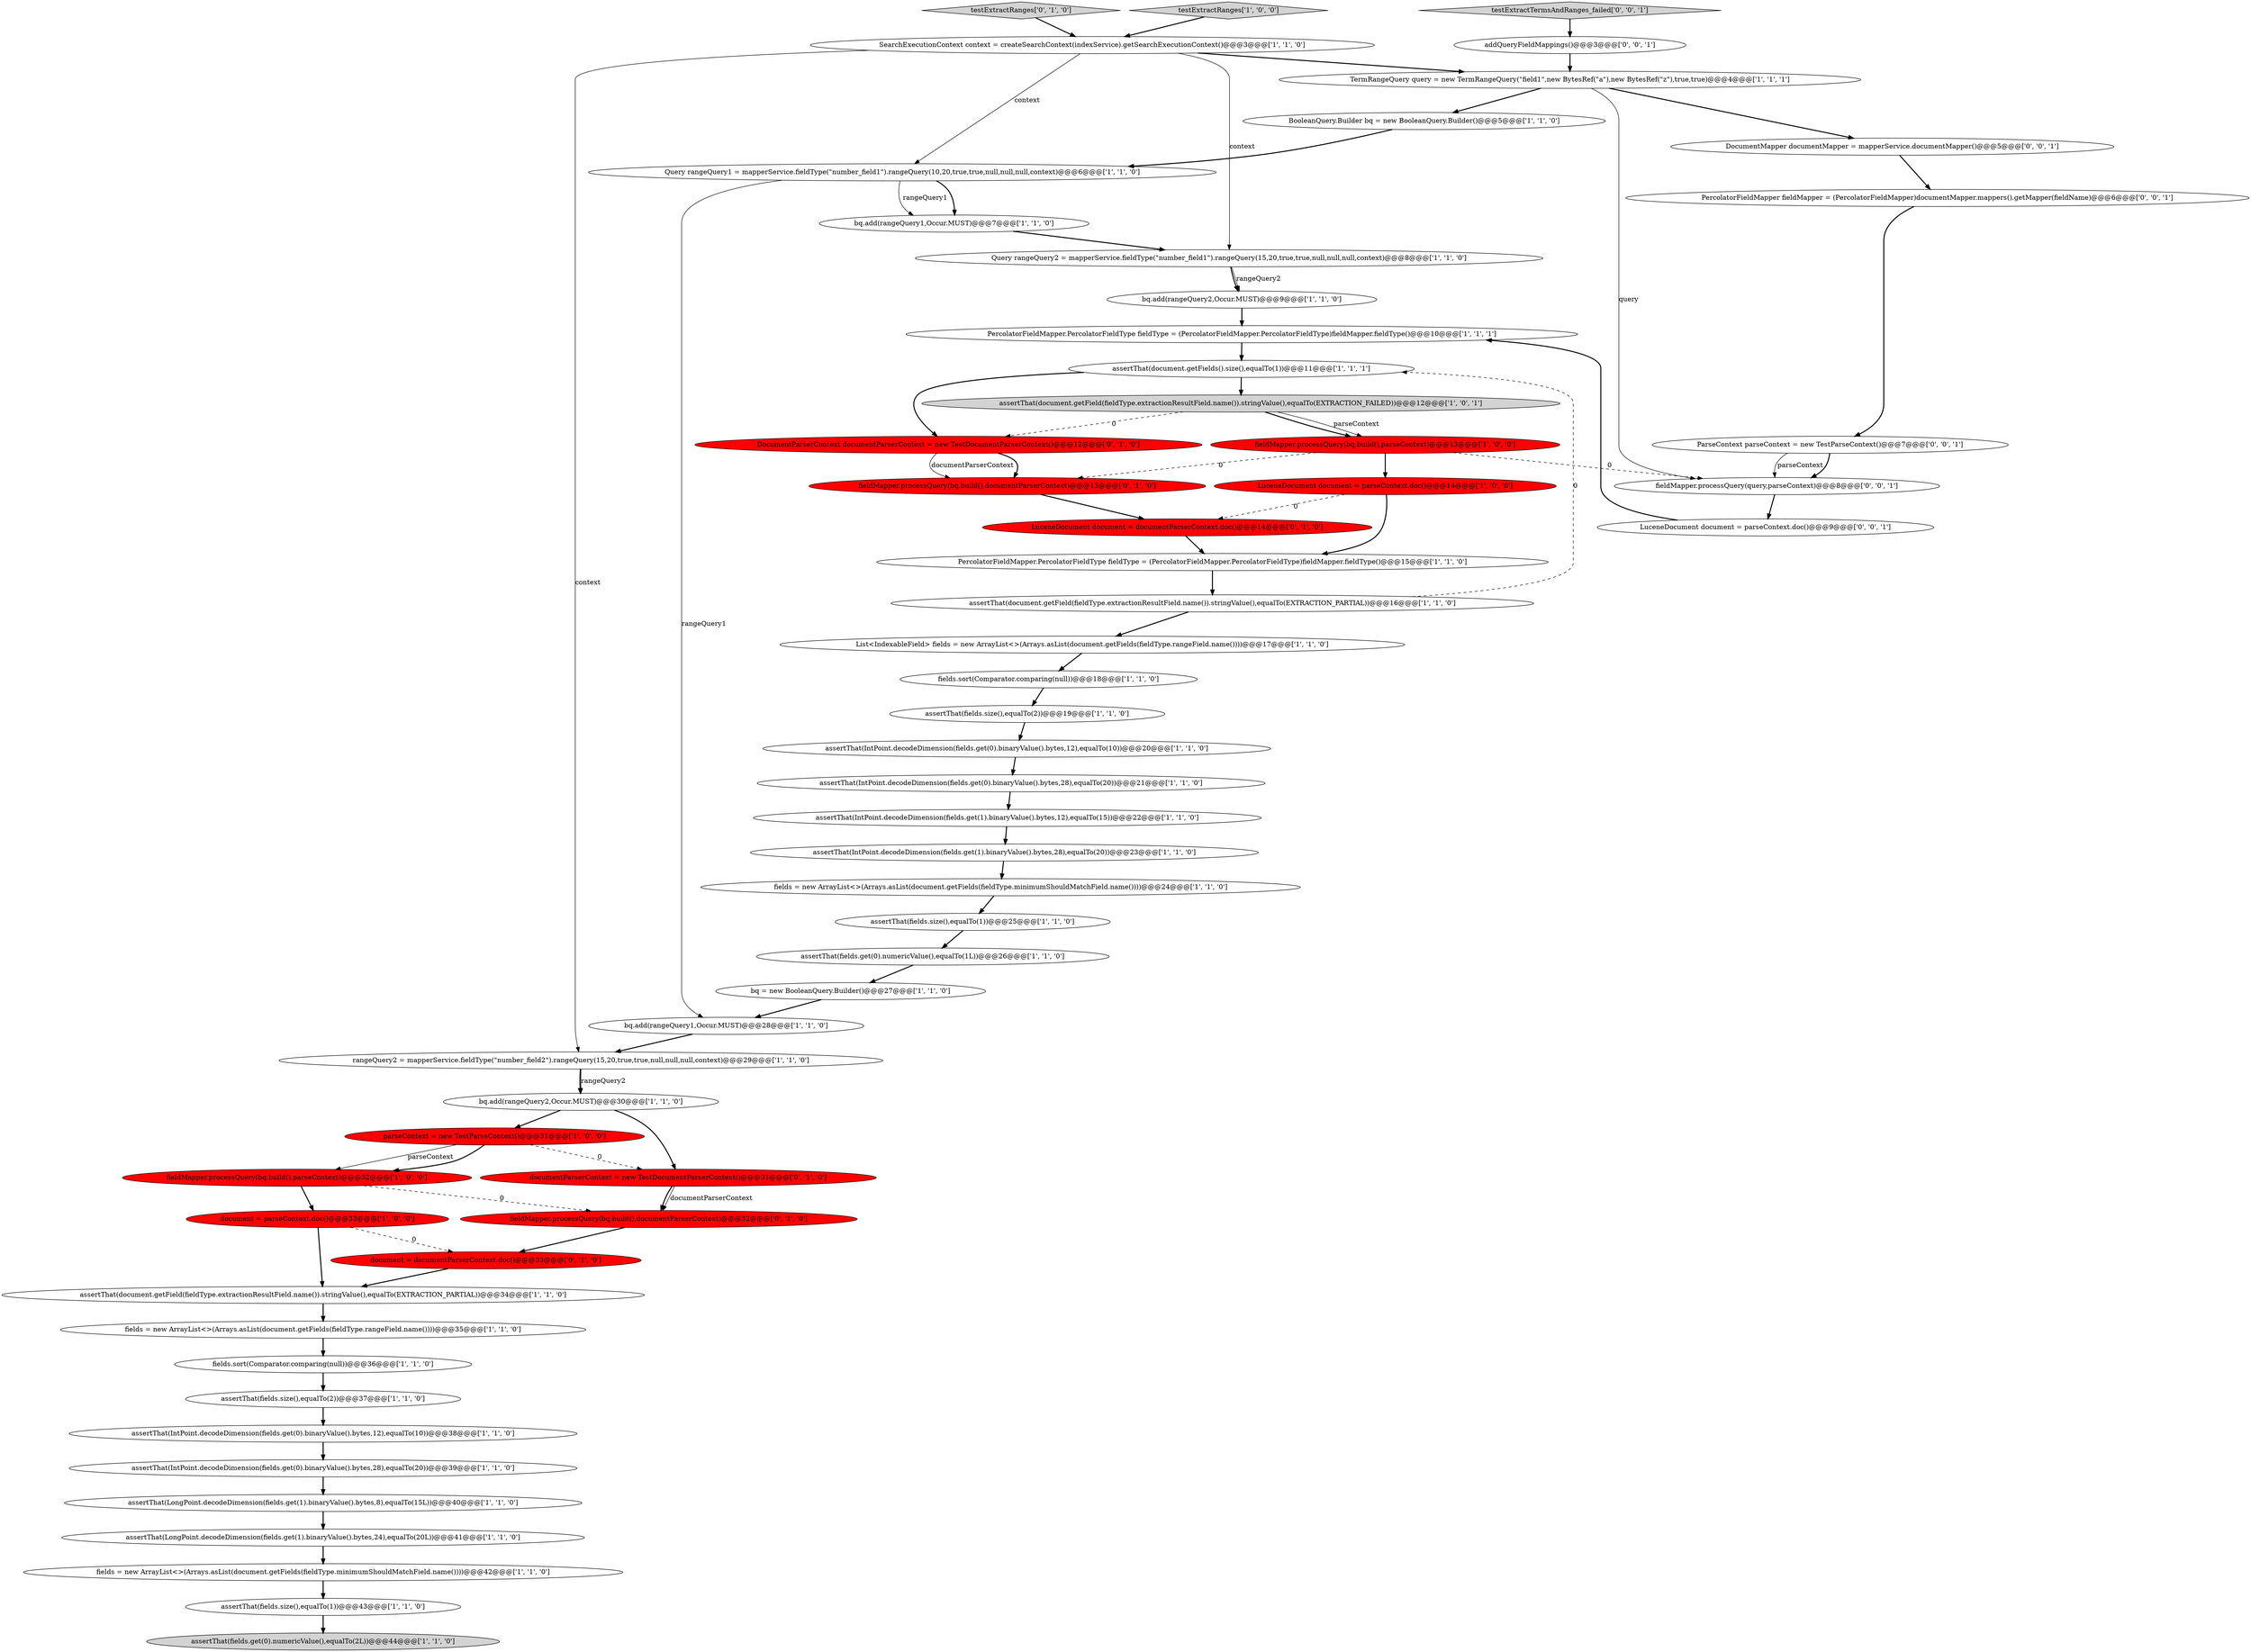 digraph {
3 [style = filled, label = "BooleanQuery.Builder bq = new BooleanQuery.Builder()@@@5@@@['1', '1', '0']", fillcolor = white, shape = ellipse image = "AAA0AAABBB1BBB"];
11 [style = filled, label = "bq.add(rangeQuery1,Occur.MUST)@@@7@@@['1', '1', '0']", fillcolor = white, shape = ellipse image = "AAA0AAABBB1BBB"];
18 [style = filled, label = "List<IndexableField> fields = new ArrayList<>(Arrays.asList(document.getFields(fieldType.rangeField.name())))@@@17@@@['1', '1', '0']", fillcolor = white, shape = ellipse image = "AAA0AAABBB1BBB"];
25 [style = filled, label = "fieldMapper.processQuery(bq.build(),parseContext)@@@13@@@['1', '0', '0']", fillcolor = red, shape = ellipse image = "AAA1AAABBB1BBB"];
37 [style = filled, label = "assertThat(IntPoint.decodeDimension(fields.get(1).binaryValue().bytes,28),equalTo(20))@@@23@@@['1', '1', '0']", fillcolor = white, shape = ellipse image = "AAA0AAABBB1BBB"];
55 [style = filled, label = "LuceneDocument document = parseContext.doc()@@@9@@@['0', '0', '1']", fillcolor = white, shape = ellipse image = "AAA0AAABBB3BBB"];
56 [style = filled, label = "addQueryFieldMappings()@@@3@@@['0', '0', '1']", fillcolor = white, shape = ellipse image = "AAA0AAABBB3BBB"];
6 [style = filled, label = "assertThat(fields.size(),equalTo(1))@@@43@@@['1', '1', '0']", fillcolor = white, shape = ellipse image = "AAA0AAABBB1BBB"];
14 [style = filled, label = "bq = new BooleanQuery.Builder()@@@27@@@['1', '1', '0']", fillcolor = white, shape = ellipse image = "AAA0AAABBB1BBB"];
36 [style = filled, label = "assertThat(fields.size(),equalTo(2))@@@19@@@['1', '1', '0']", fillcolor = white, shape = ellipse image = "AAA0AAABBB1BBB"];
38 [style = filled, label = "assertThat(document.getField(fieldType.extractionResultField.name()).stringValue(),equalTo(EXTRACTION_PARTIAL))@@@16@@@['1', '1', '0']", fillcolor = white, shape = ellipse image = "AAA0AAABBB1BBB"];
24 [style = filled, label = "PercolatorFieldMapper.PercolatorFieldType fieldType = (PercolatorFieldMapper.PercolatorFieldType)fieldMapper.fieldType()@@@15@@@['1', '1', '0']", fillcolor = white, shape = ellipse image = "AAA0AAABBB1BBB"];
26 [style = filled, label = "testExtractRanges['1', '0', '0']", fillcolor = lightgray, shape = diamond image = "AAA0AAABBB1BBB"];
21 [style = filled, label = "assertThat(LongPoint.decodeDimension(fields.get(1).binaryValue().bytes,24),equalTo(20L))@@@41@@@['1', '1', '0']", fillcolor = white, shape = ellipse image = "AAA0AAABBB1BBB"];
16 [style = filled, label = "assertThat(fields.size(),equalTo(2))@@@37@@@['1', '1', '0']", fillcolor = white, shape = ellipse image = "AAA0AAABBB1BBB"];
39 [style = filled, label = "bq.add(rangeQuery2,Occur.MUST)@@@9@@@['1', '1', '0']", fillcolor = white, shape = ellipse image = "AAA0AAABBB1BBB"];
35 [style = filled, label = "fields.sort(Comparator.comparing(null))@@@18@@@['1', '1', '0']", fillcolor = white, shape = ellipse image = "AAA0AAABBB1BBB"];
10 [style = filled, label = "SearchExecutionContext context = createSearchContext(indexService).getSearchExecutionContext()@@@3@@@['1', '1', '0']", fillcolor = white, shape = ellipse image = "AAA0AAABBB1BBB"];
49 [style = filled, label = "fieldMapper.processQuery(bq.build(),documentParserContext)@@@32@@@['0', '1', '0']", fillcolor = red, shape = ellipse image = "AAA1AAABBB2BBB"];
53 [style = filled, label = "testExtractTermsAndRanges_failed['0', '0', '1']", fillcolor = lightgray, shape = diamond image = "AAA0AAABBB3BBB"];
2 [style = filled, label = "PercolatorFieldMapper.PercolatorFieldType fieldType = (PercolatorFieldMapper.PercolatorFieldType)fieldMapper.fieldType()@@@10@@@['1', '1', '1']", fillcolor = white, shape = ellipse image = "AAA0AAABBB1BBB"];
9 [style = filled, label = "fields = new ArrayList<>(Arrays.asList(document.getFields(fieldType.minimumShouldMatchField.name())))@@@42@@@['1', '1', '0']", fillcolor = white, shape = ellipse image = "AAA0AAABBB1BBB"];
17 [style = filled, label = "Query rangeQuery2 = mapperService.fieldType(\"number_field1\").rangeQuery(15,20,true,true,null,null,null,context)@@@8@@@['1', '1', '0']", fillcolor = white, shape = ellipse image = "AAA0AAABBB1BBB"];
33 [style = filled, label = "Query rangeQuery1 = mapperService.fieldType(\"number_field1\").rangeQuery(10,20,true,true,null,null,null,context)@@@6@@@['1', '1', '0']", fillcolor = white, shape = ellipse image = "AAA0AAABBB1BBB"];
50 [style = filled, label = "ParseContext parseContext = new TestParseContext()@@@7@@@['0', '0', '1']", fillcolor = white, shape = ellipse image = "AAA0AAABBB3BBB"];
43 [style = filled, label = "DocumentParserContext documentParserContext = new TestDocumentParserContext()@@@12@@@['0', '1', '0']", fillcolor = red, shape = ellipse image = "AAA1AAABBB2BBB"];
13 [style = filled, label = "assertThat(IntPoint.decodeDimension(fields.get(0).binaryValue().bytes,28),equalTo(20))@@@21@@@['1', '1', '0']", fillcolor = white, shape = ellipse image = "AAA0AAABBB1BBB"];
27 [style = filled, label = "assertThat(fields.size(),equalTo(1))@@@25@@@['1', '1', '0']", fillcolor = white, shape = ellipse image = "AAA0AAABBB1BBB"];
7 [style = filled, label = "LuceneDocument document = parseContext.doc()@@@14@@@['1', '0', '0']", fillcolor = red, shape = ellipse image = "AAA1AAABBB1BBB"];
1 [style = filled, label = "assertThat(LongPoint.decodeDimension(fields.get(1).binaryValue().bytes,8),equalTo(15L))@@@40@@@['1', '1', '0']", fillcolor = white, shape = ellipse image = "AAA0AAABBB1BBB"];
12 [style = filled, label = "TermRangeQuery query = new TermRangeQuery(\"field1\",new BytesRef(\"a\"),new BytesRef(\"z\"),true,true)@@@4@@@['1', '1', '1']", fillcolor = white, shape = ellipse image = "AAA0AAABBB1BBB"];
41 [style = filled, label = "assertThat(document.getField(fieldType.extractionResultField.name()).stringValue(),equalTo(EXTRACTION_PARTIAL))@@@34@@@['1', '1', '0']", fillcolor = white, shape = ellipse image = "AAA0AAABBB1BBB"];
5 [style = filled, label = "document = parseContext.doc()@@@33@@@['1', '0', '0']", fillcolor = red, shape = ellipse image = "AAA1AAABBB1BBB"];
51 [style = filled, label = "fieldMapper.processQuery(query,parseContext)@@@8@@@['0', '0', '1']", fillcolor = white, shape = ellipse image = "AAA0AAABBB3BBB"];
52 [style = filled, label = "PercolatorFieldMapper fieldMapper = (PercolatorFieldMapper)documentMapper.mappers().getMapper(fieldName)@@@6@@@['0', '0', '1']", fillcolor = white, shape = ellipse image = "AAA0AAABBB3BBB"];
34 [style = filled, label = "assertThat(document.getField(fieldType.extractionResultField.name()).stringValue(),equalTo(EXTRACTION_FAILED))@@@12@@@['1', '0', '1']", fillcolor = lightgray, shape = ellipse image = "AAA0AAABBB1BBB"];
40 [style = filled, label = "assertThat(IntPoint.decodeDimension(fields.get(0).binaryValue().bytes,12),equalTo(10))@@@20@@@['1', '1', '0']", fillcolor = white, shape = ellipse image = "AAA0AAABBB1BBB"];
0 [style = filled, label = "parseContext = new TestParseContext()@@@31@@@['1', '0', '0']", fillcolor = red, shape = ellipse image = "AAA1AAABBB1BBB"];
19 [style = filled, label = "assertThat(fields.get(0).numericValue(),equalTo(1L))@@@26@@@['1', '1', '0']", fillcolor = white, shape = ellipse image = "AAA0AAABBB1BBB"];
48 [style = filled, label = "testExtractRanges['0', '1', '0']", fillcolor = lightgray, shape = diamond image = "AAA0AAABBB2BBB"];
44 [style = filled, label = "LuceneDocument document = documentParserContext.doc()@@@14@@@['0', '1', '0']", fillcolor = red, shape = ellipse image = "AAA1AAABBB2BBB"];
28 [style = filled, label = "bq.add(rangeQuery2,Occur.MUST)@@@30@@@['1', '1', '0']", fillcolor = white, shape = ellipse image = "AAA0AAABBB1BBB"];
30 [style = filled, label = "bq.add(rangeQuery1,Occur.MUST)@@@28@@@['1', '1', '0']", fillcolor = white, shape = ellipse image = "AAA0AAABBB1BBB"];
42 [style = filled, label = "fields = new ArrayList<>(Arrays.asList(document.getFields(fieldType.rangeField.name())))@@@35@@@['1', '1', '0']", fillcolor = white, shape = ellipse image = "AAA0AAABBB1BBB"];
22 [style = filled, label = "rangeQuery2 = mapperService.fieldType(\"number_field2\").rangeQuery(15,20,true,true,null,null,null,context)@@@29@@@['1', '1', '0']", fillcolor = white, shape = ellipse image = "AAA0AAABBB1BBB"];
31 [style = filled, label = "fieldMapper.processQuery(bq.build(),parseContext)@@@32@@@['1', '0', '0']", fillcolor = red, shape = ellipse image = "AAA1AAABBB1BBB"];
32 [style = filled, label = "assertThat(IntPoint.decodeDimension(fields.get(0).binaryValue().bytes,28),equalTo(20))@@@39@@@['1', '1', '0']", fillcolor = white, shape = ellipse image = "AAA0AAABBB1BBB"];
23 [style = filled, label = "assertThat(IntPoint.decodeDimension(fields.get(0).binaryValue().bytes,12),equalTo(10))@@@38@@@['1', '1', '0']", fillcolor = white, shape = ellipse image = "AAA0AAABBB1BBB"];
15 [style = filled, label = "assertThat(document.getFields().size(),equalTo(1))@@@11@@@['1', '1', '1']", fillcolor = white, shape = ellipse image = "AAA0AAABBB1BBB"];
46 [style = filled, label = "documentParserContext = new TestDocumentParserContext()@@@31@@@['0', '1', '0']", fillcolor = red, shape = ellipse image = "AAA1AAABBB2BBB"];
8 [style = filled, label = "assertThat(IntPoint.decodeDimension(fields.get(1).binaryValue().bytes,12),equalTo(15))@@@22@@@['1', '1', '0']", fillcolor = white, shape = ellipse image = "AAA0AAABBB1BBB"];
20 [style = filled, label = "fields.sort(Comparator.comparing(null))@@@36@@@['1', '1', '0']", fillcolor = white, shape = ellipse image = "AAA0AAABBB1BBB"];
54 [style = filled, label = "DocumentMapper documentMapper = mapperService.documentMapper()@@@5@@@['0', '0', '1']", fillcolor = white, shape = ellipse image = "AAA0AAABBB3BBB"];
29 [style = filled, label = "fields = new ArrayList<>(Arrays.asList(document.getFields(fieldType.minimumShouldMatchField.name())))@@@24@@@['1', '1', '0']", fillcolor = white, shape = ellipse image = "AAA0AAABBB1BBB"];
45 [style = filled, label = "document = documentParserContext.doc()@@@33@@@['0', '1', '0']", fillcolor = red, shape = ellipse image = "AAA1AAABBB2BBB"];
47 [style = filled, label = "fieldMapper.processQuery(bq.build(),documentParserContext)@@@13@@@['0', '1', '0']", fillcolor = red, shape = ellipse image = "AAA1AAABBB2BBB"];
4 [style = filled, label = "assertThat(fields.get(0).numericValue(),equalTo(2L))@@@44@@@['1', '1', '0']", fillcolor = lightgray, shape = ellipse image = "AAA0AAABBB1BBB"];
45->41 [style = bold, label=""];
54->52 [style = bold, label=""];
49->45 [style = bold, label=""];
34->25 [style = bold, label=""];
36->40 [style = bold, label=""];
30->22 [style = bold, label=""];
33->30 [style = solid, label="rangeQuery1"];
14->30 [style = bold, label=""];
10->33 [style = solid, label="context"];
15->34 [style = bold, label=""];
26->10 [style = bold, label=""];
31->5 [style = bold, label=""];
46->49 [style = bold, label=""];
42->20 [style = bold, label=""];
25->51 [style = dashed, label="0"];
55->2 [style = bold, label=""];
37->29 [style = bold, label=""];
23->32 [style = bold, label=""];
25->47 [style = dashed, label="0"];
22->28 [style = bold, label=""];
24->38 [style = bold, label=""];
3->33 [style = bold, label=""];
16->23 [style = bold, label=""];
56->12 [style = bold, label=""];
46->49 [style = solid, label="documentParserContext"];
12->51 [style = solid, label="query"];
25->7 [style = bold, label=""];
40->13 [style = bold, label=""];
10->22 [style = solid, label="context"];
33->11 [style = solid, label="rangeQuery1"];
9->6 [style = bold, label=""];
50->51 [style = solid, label="parseContext"];
28->0 [style = bold, label=""];
29->27 [style = bold, label=""];
33->11 [style = bold, label=""];
7->24 [style = bold, label=""];
6->4 [style = bold, label=""];
38->18 [style = bold, label=""];
21->9 [style = bold, label=""];
28->46 [style = bold, label=""];
5->41 [style = bold, label=""];
19->14 [style = bold, label=""];
20->16 [style = bold, label=""];
43->47 [style = bold, label=""];
10->17 [style = solid, label="context"];
34->25 [style = solid, label="parseContext"];
51->55 [style = bold, label=""];
10->12 [style = bold, label=""];
1->21 [style = bold, label=""];
5->45 [style = dashed, label="0"];
17->39 [style = bold, label=""];
39->2 [style = bold, label=""];
32->1 [style = bold, label=""];
50->51 [style = bold, label=""];
2->15 [style = bold, label=""];
15->43 [style = bold, label=""];
43->47 [style = solid, label="documentParserContext"];
48->10 [style = bold, label=""];
18->35 [style = bold, label=""];
22->28 [style = solid, label="rangeQuery2"];
47->44 [style = bold, label=""];
11->17 [style = bold, label=""];
0->31 [style = solid, label="parseContext"];
52->50 [style = bold, label=""];
53->56 [style = bold, label=""];
7->44 [style = dashed, label="0"];
12->3 [style = bold, label=""];
8->37 [style = bold, label=""];
27->19 [style = bold, label=""];
38->15 [style = dashed, label="0"];
35->36 [style = bold, label=""];
13->8 [style = bold, label=""];
44->24 [style = bold, label=""];
17->39 [style = solid, label="rangeQuery2"];
12->54 [style = bold, label=""];
0->46 [style = dashed, label="0"];
31->49 [style = dashed, label="0"];
34->43 [style = dashed, label="0"];
0->31 [style = bold, label=""];
41->42 [style = bold, label=""];
}
